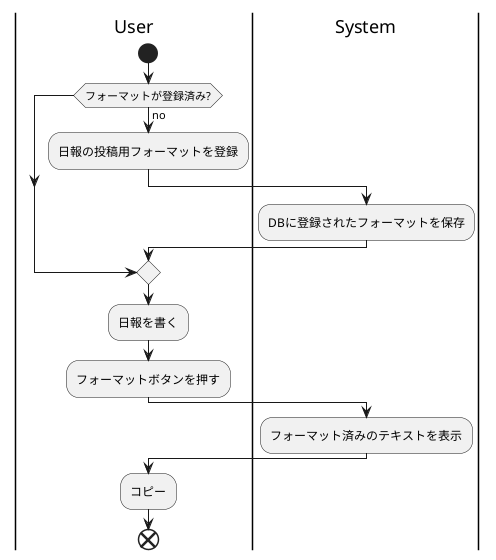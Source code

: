 @startuml
|User|
start
if(フォーマットが登録済み?) then(no)
:日報の投稿用フォーマットを登録;
|System|
:DBに登録されたフォーマットを保存;
else
endif
|User|
:日報を書く;
:フォーマットボタンを押す;
|System|
:フォーマット済みのテキストを表示;
|User|
:コピー;
end
@enduml